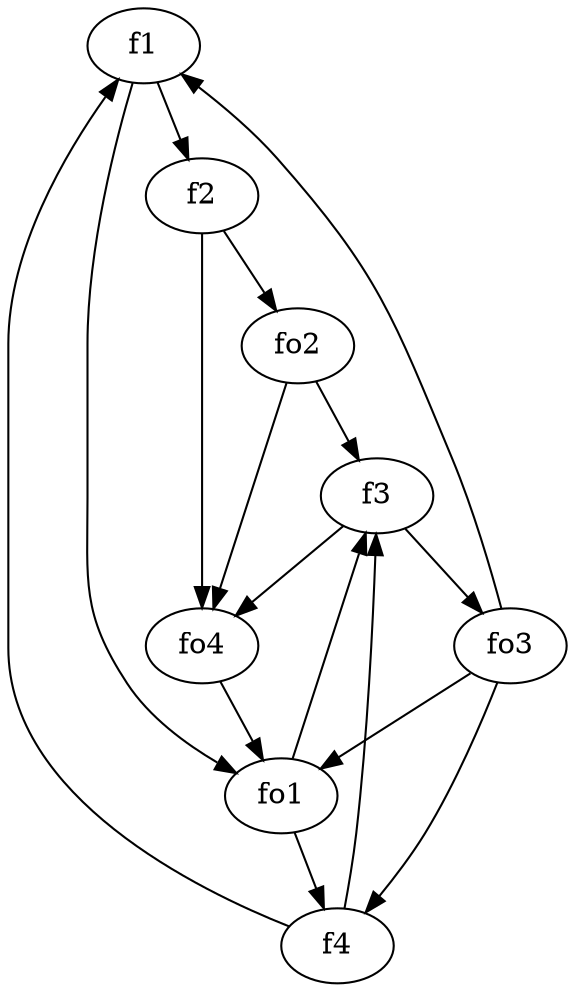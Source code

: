 strict digraph  {
f1;
f2;
f3;
f4;
fo1;
fo2;
fo3;
fo4;
f1 -> f2  [weight=2];
f1 -> fo1  [weight=2];
f2 -> fo2  [weight=2];
f2 -> fo4  [weight=2];
f3 -> fo4  [weight=2];
f3 -> fo3  [weight=2];
f4 -> f3  [weight=2];
f4 -> f1  [weight=2];
fo1 -> f3  [weight=2];
fo1 -> f4  [weight=2];
fo2 -> fo4  [weight=2];
fo2 -> f3  [weight=2];
fo3 -> f4  [weight=2];
fo3 -> f1  [weight=2];
fo3 -> fo1  [weight=2];
fo4 -> fo1  [weight=2];
}
